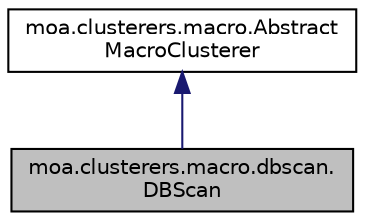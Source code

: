digraph "moa.clusterers.macro.dbscan.DBScan"
{
 // LATEX_PDF_SIZE
  edge [fontname="Helvetica",fontsize="10",labelfontname="Helvetica",labelfontsize="10"];
  node [fontname="Helvetica",fontsize="10",shape=record];
  Node1 [label="moa.clusterers.macro.dbscan.\lDBScan",height=0.2,width=0.4,color="black", fillcolor="grey75", style="filled", fontcolor="black",tooltip=" "];
  Node2 -> Node1 [dir="back",color="midnightblue",fontsize="10",style="solid",fontname="Helvetica"];
  Node2 [label="moa.clusterers.macro.Abstract\lMacroClusterer",height=0.2,width=0.4,color="black", fillcolor="white", style="filled",URL="$classmoa_1_1clusterers_1_1macro_1_1_abstract_macro_clusterer.html",tooltip=" "];
}
